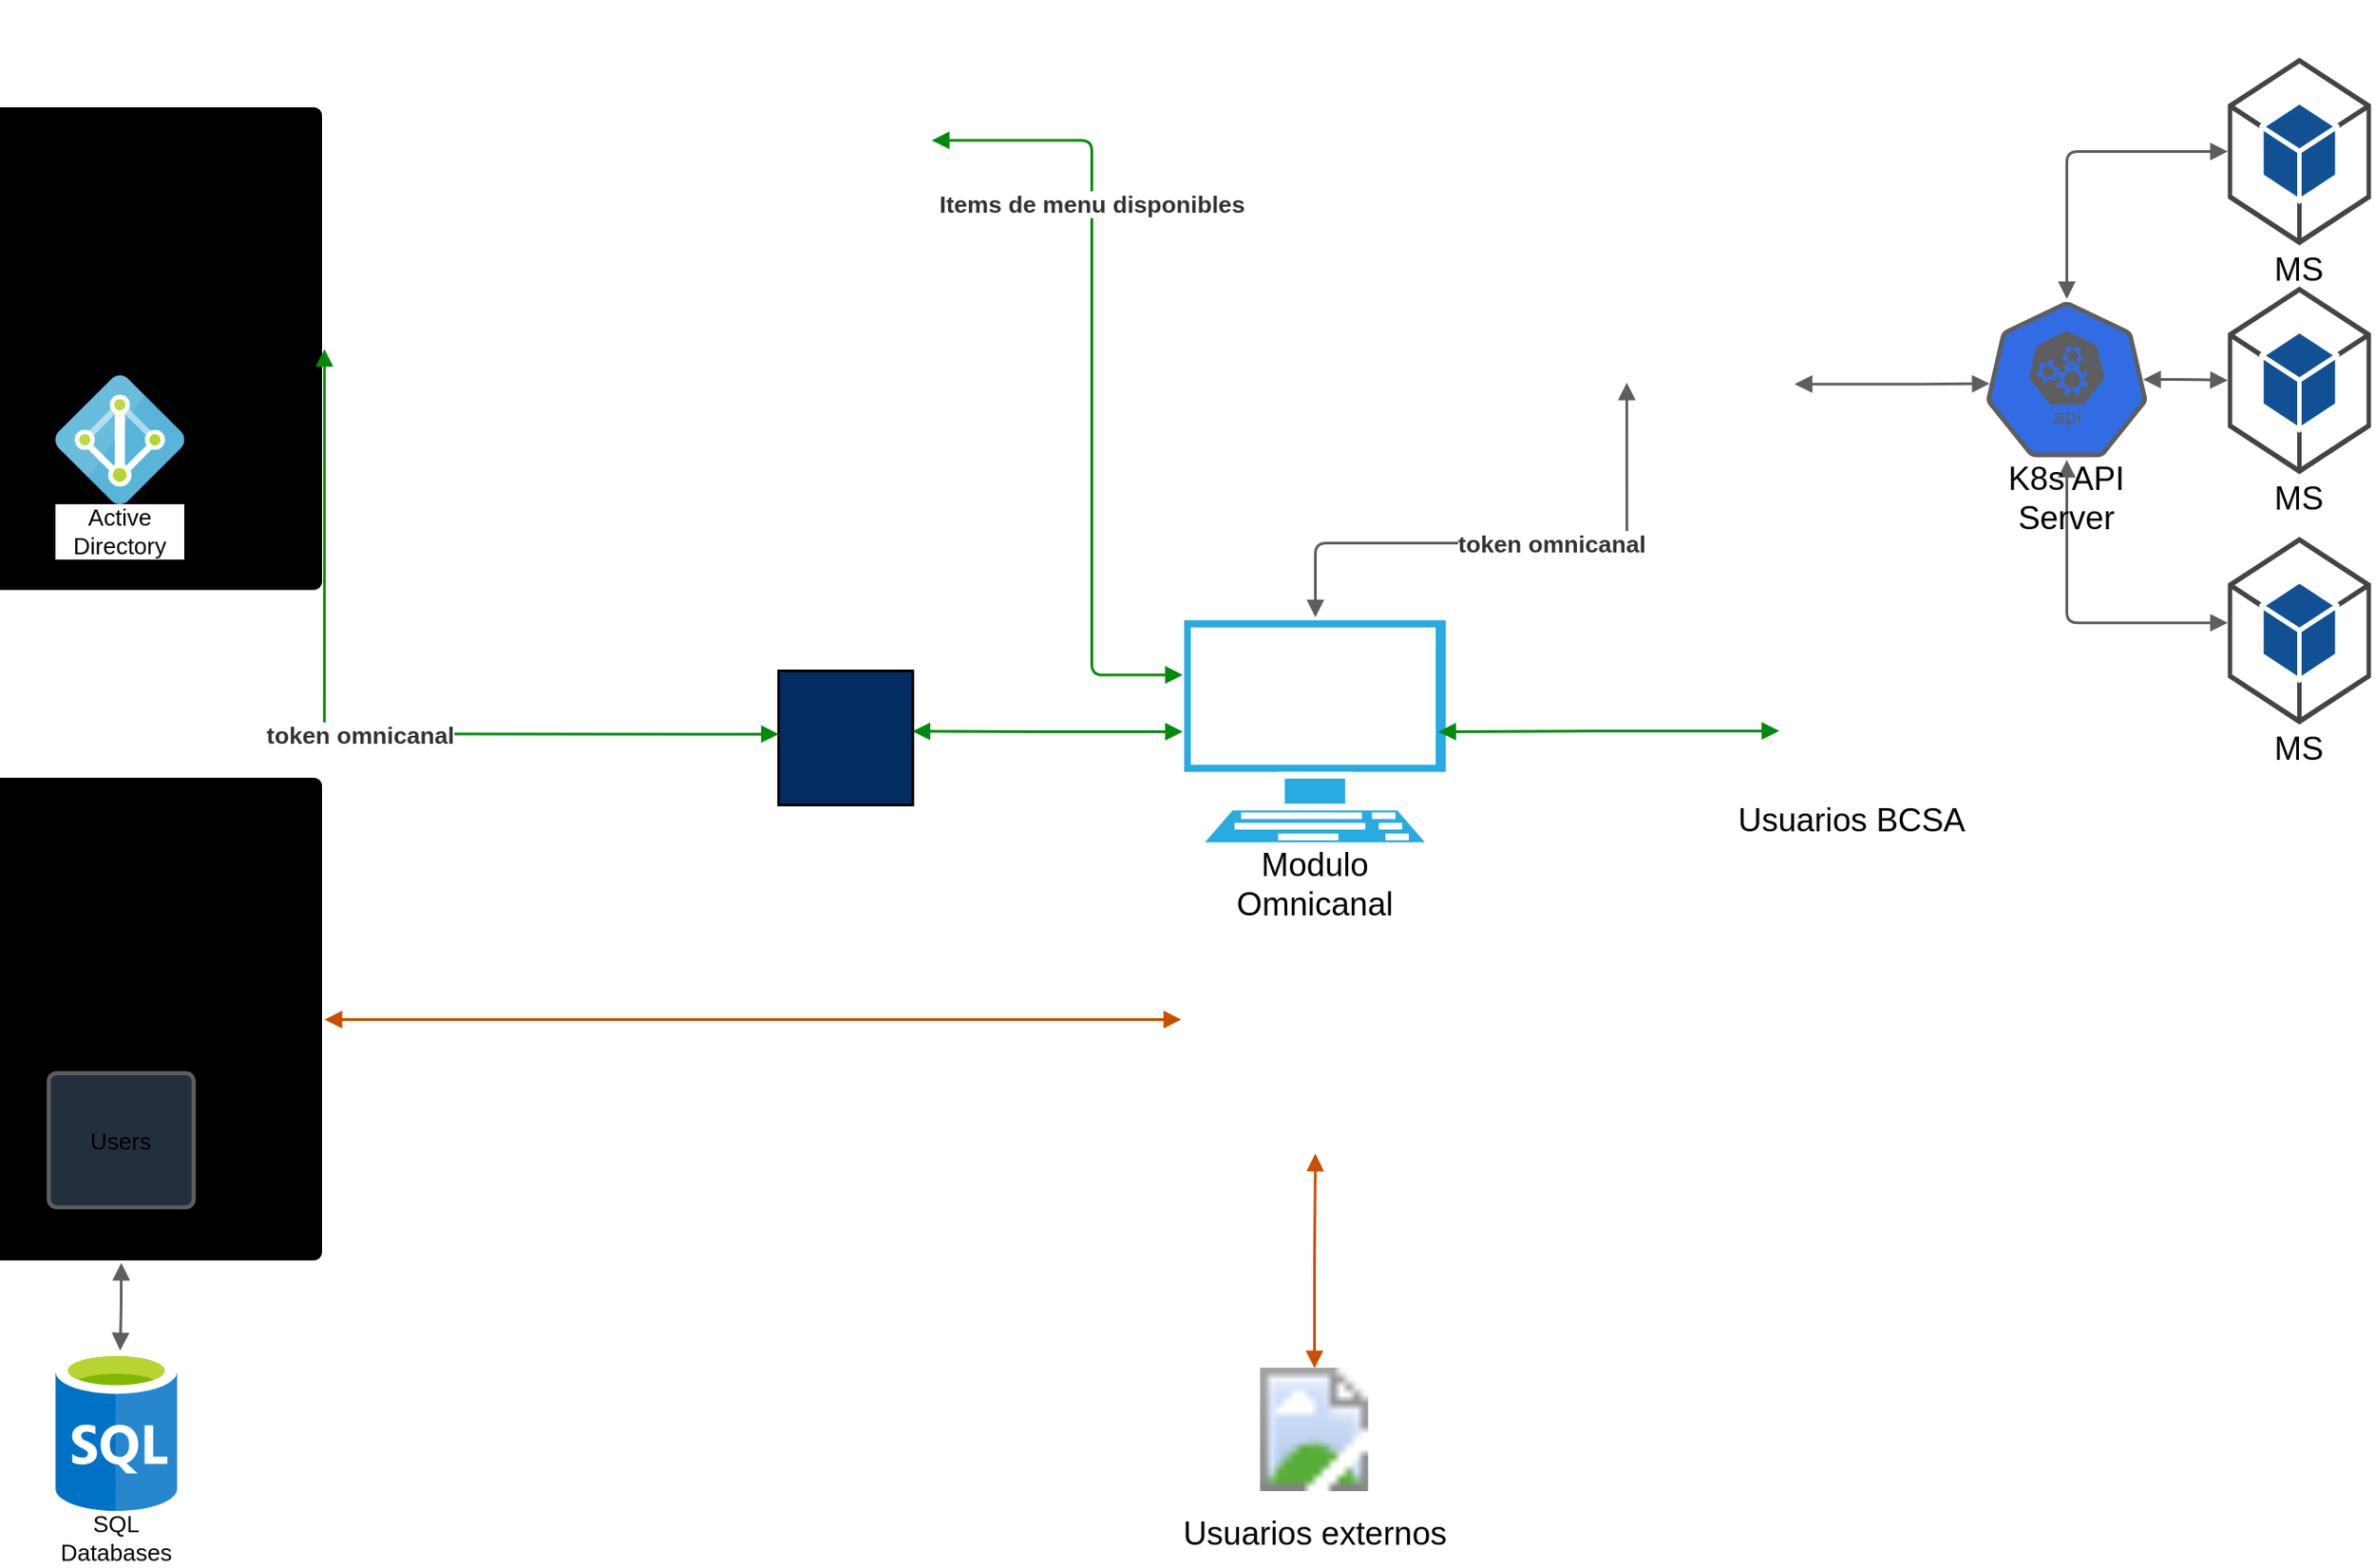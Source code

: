 <mxfile version="24.2.1" type="device">
  <diagram name="Page-1" id="bG3AZD8vSEd6DJvBmn0I">
    <mxGraphModel dx="1313" dy="706" grid="1" gridSize="10" guides="1" tooltips="1" connect="1" arrows="1" fold="1" page="1" pageScale="1" pageWidth="827" pageHeight="1169" math="0" shadow="0">
      <root>
        <mxCell id="0" />
        <mxCell id="1" parent="0" />
        <mxCell id="13OdyyejTud0KD7bQTWl-1" value="" style="html=1;jettySize=18;whiteSpace=wrap;fontSize=13;strokeColor=#5E5E5E;strokeWidth=1.5;rounded=1;arcSize=12;edgeStyle=orthogonalEdgeStyle;startArrow=block;startFill=1;endArrow=block;endFill=1;exitX=0;exitY=0.458;exitPerimeter=0;entryX=0.5;entryY=1;entryPerimeter=0;lucidId=Bk9ofEix_50m;" parent="1" source="13OdyyejTud0KD7bQTWl-20" target="13OdyyejTud0KD7bQTWl-21" edge="1">
          <mxGeometry width="100" height="100" relative="1" as="geometry">
            <Array as="points" />
          </mxGeometry>
        </mxCell>
        <mxCell id="13OdyyejTud0KD7bQTWl-2" value="" style="html=1;overflow=block;blockSpacing=1;whiteSpace=wrap;fontSize=13;align=center;spacing=9;strokeColor=#unset;rounded=1;absoluteArcSize=1;arcSize=9;fillColor=#unset;strokeWidth=NaN;lucidId=IV8oecFU-y8s;" parent="1" vertex="1">
          <mxGeometry x="15" y="120" width="225" height="270" as="geometry" />
        </mxCell>
        <mxCell id="13OdyyejTud0KD7bQTWl-3" value="Active Directory" style="overflow=block;blockSpacing=1;whiteSpace=wrap;image;aspect=fixed;html=1;points=[];align=center;verticalAlign=top;image=img/lib/mscae/Active_Directory.svg;fontSize=13;spacing=0;strokeColor=#5e5e5e;strokeOpacity=100;rounded=1;absoluteArcSize=1;arcSize=9;fillColor=#59B4D9;strokeWidth=2.3;lucidId=dO8o3e5tTCr0;" parent="1" vertex="1">
          <mxGeometry x="91" y="270" width="72" height="72" as="geometry" />
        </mxCell>
        <mxCell id="13OdyyejTud0KD7bQTWl-4" value="" style="html=1;overflow=block;blockSpacing=1;whiteSpace=wrap;shape=image;fontSize=13;spacing=0;strokeColor=none;strokeOpacity=100;rounded=1;absoluteArcSize=1;arcSize=9;strokeWidth=0;image=https://images.lucid.app/images/2c2113f9-1861-41f0-b3b9-c5a982b80f8f/content;imageAspect=0;lucidId=-Q8oPuJdqY5R;" parent="1" vertex="1">
          <mxGeometry x="60" y="150" width="135" height="135" as="geometry" />
        </mxCell>
        <mxCell id="13OdyyejTud0KD7bQTWl-5" value="Modulo Omnicanal" style="html=1;overflow=block;blockSpacing=1;whiteSpace=wrap;shape=mxgraph.networks.terminal;fillColor=#29AAE1;strokeColor=#ffffff;labelPosition=center;verticalLabelPosition=bottom;align=center;verticalAlign=top;fontSize=18.3;spacing=0;strokeOpacity=100;rounded=1;absoluteArcSize=1;arcSize=9;strokeWidth=2.3;lucidId=EU8o6mRr0Xam;" parent="1" vertex="1">
          <mxGeometry x="720" y="405" width="150" height="128" as="geometry" />
        </mxCell>
        <mxCell id="13OdyyejTud0KD7bQTWl-6" value="" style="html=1;overflow=block;blockSpacing=1;whiteSpace=wrap;fontSize=13;spacing=0;fillColor=#032D60;strokeWidth=1.5;lucidId=kV8oX1ueA8fd;" parent="1" vertex="1">
          <mxGeometry x="495" y="435" width="75" height="75" as="geometry" />
        </mxCell>
        <mxCell id="13OdyyejTud0KD7bQTWl-7" value="" style="html=1;jettySize=18;whiteSpace=wrap;fontSize=13;strokeColor=#008a0e;strokeOpacity=100;strokeWidth=1.5;rounded=1;arcSize=12;edgeStyle=orthogonalEdgeStyle;startArrow=block;startFill=1;endArrow=block;endFill=1;exitX=0.006;exitY=0.5;exitPerimeter=0;entryX=0.997;entryY=0.45;entryPerimeter=0;lucidId=qV8o9vxKOKvr;" parent="1" source="13OdyyejTud0KD7bQTWl-5" target="13OdyyejTud0KD7bQTWl-6" edge="1">
          <mxGeometry width="100" height="100" relative="1" as="geometry">
            <Array as="points" />
          </mxGeometry>
        </mxCell>
        <mxCell id="13OdyyejTud0KD7bQTWl-8" value="" style="html=1;jettySize=18;whiteSpace=wrap;fontSize=13;strokeColor=#008a0e;strokeOpacity=100;strokeWidth=1.5;rounded=1;arcSize=12;edgeStyle=orthogonalEdgeStyle;startArrow=block;startFill=1;endArrow=block;endFill=1;exitX=0.001;exitY=0.471;exitPerimeter=0;entryX=1.005;entryY=0.5;entryPerimeter=0;lucidId=3V8obdX4cEpK;" parent="1" source="13OdyyejTud0KD7bQTWl-6" target="13OdyyejTud0KD7bQTWl-2" edge="1">
          <mxGeometry width="100" height="100" relative="1" as="geometry">
            <Array as="points" />
          </mxGeometry>
        </mxCell>
        <mxCell id="13OdyyejTud0KD7bQTWl-9" value="token omnicanal" style="text;html=1;resizable=0;labelBackgroundColor=default;align=center;verticalAlign=middle;fontStyle=1;fontColor=#333333;fontSize=13.3;" parent="13OdyyejTud0KD7bQTWl-8" vertex="1">
          <mxGeometry relative="1" as="geometry" />
        </mxCell>
        <mxCell id="13OdyyejTud0KD7bQTWl-10" value="" style="html=1;overflow=block;blockSpacing=1;whiteSpace=wrap;fontSize=13;align=center;spacing=9;strokeColor=#unset;rounded=1;absoluteArcSize=1;arcSize=9;fillColor=#unset;strokeWidth=NaN;lucidId=lX8oUrFGpsyo;" parent="1" vertex="1">
          <mxGeometry x="15" y="495" width="225" height="270" as="geometry" />
        </mxCell>
        <mxCell id="13OdyyejTud0KD7bQTWl-11" value="" style="html=1;overflow=block;blockSpacing=1;whiteSpace=wrap;shape=image;fontSize=13;spacing=0;strokeColor=none;strokeOpacity=100;rounded=1;absoluteArcSize=1;arcSize=9;strokeWidth=0;image=https://images.lucid.app/images/2c2113f9-1861-41f0-b3b9-c5a982b80f8f/content;imageAspect=0;lucidId=lX8ooq86tY4-;" parent="1" vertex="1">
          <mxGeometry x="60" y="525" width="135" height="135" as="geometry" />
        </mxCell>
        <mxCell id="13OdyyejTud0KD7bQTWl-12" value="SQL Databases" style="overflow=block;blockSpacing=1;whiteSpace=wrap;image;aspect=fixed;html=1;points=[];align=center;verticalAlign=top;image=img/lib/mscae/SQL_Database_generic.svg;fontSize=13;spacing=0;strokeColor=#5e5e5e;strokeOpacity=100;rounded=1;absoluteArcSize=1;arcSize=9;fillColor=#0072c6;strokeWidth=2.3;lucidId=7Z8oMirmI9-K;" parent="1" vertex="1">
          <mxGeometry x="91" y="815" width="68" height="90" as="geometry" />
        </mxCell>
        <mxCell id="13OdyyejTud0KD7bQTWl-13" value="" style="html=1;overflow=block;blockSpacing=1;whiteSpace=wrap;shape=image;fontSize=13;spacing=3.8;strokeColor=none;strokeOpacity=100;strokeWidth=0;image=https://images.lucid.app/images/2f5788dd-86ee-4da4-931f-1998b2b33b8b/content;imageAspect=0;lucidId=Q08owVsxGIi5;" parent="1" vertex="1">
          <mxGeometry x="720" y="555" width="150" height="150" as="geometry" />
        </mxCell>
        <mxCell id="13OdyyejTud0KD7bQTWl-14" value="" style="html=1;jettySize=18;whiteSpace=wrap;fontSize=13;strokeColor=#cc4e00;strokeOpacity=100;strokeWidth=1.5;rounded=1;arcSize=12;edgeStyle=orthogonalEdgeStyle;startArrow=block;startFill=1;endArrow=block;endFill=1;exitX=0;exitY=0.5;exitPerimeter=0;entryX=1.005;entryY=0.5;entryPerimeter=0;lucidId=908oHRe9jPzm;" parent="1" source="13OdyyejTud0KD7bQTWl-13" target="13OdyyejTud0KD7bQTWl-10" edge="1">
          <mxGeometry width="100" height="100" relative="1" as="geometry">
            <Array as="points" />
          </mxGeometry>
        </mxCell>
        <mxCell id="13OdyyejTud0KD7bQTWl-15" value="" style="html=1;overflow=block;blockSpacing=1;whiteSpace=wrap;shape=image;fontSize=13;spacing=0;strokeColor=none;strokeOpacity=100;rounded=1;absoluteArcSize=1;arcSize=9;strokeWidth=0;image=https://images.lucid.app/images/b8456240-fa96-4a53-9742-1b617188d07e/content;imageAspect=0;lucidId=D68otmeE.PxM;" parent="1" vertex="1">
          <mxGeometry x="930" y="227" width="180" height="95" as="geometry" />
        </mxCell>
        <mxCell id="13OdyyejTud0KD7bQTWl-16" value="" style="html=1;jettySize=18;whiteSpace=wrap;fontSize=13;strokeColor=#5E5E5E;strokeWidth=1.5;rounded=1;arcSize=12;edgeStyle=orthogonalEdgeStyle;startArrow=block;startFill=1;endArrow=block;endFill=1;exitX=0.5;exitY=0;exitPerimeter=0;entryX=0.217;entryY=0.492;entryPerimeter=0;lucidId=V68o56e-TKTq;" parent="1" source="13OdyyejTud0KD7bQTWl-5" target="13OdyyejTud0KD7bQTWl-15" edge="1">
          <mxGeometry width="100" height="100" relative="1" as="geometry">
            <Array as="points" />
          </mxGeometry>
        </mxCell>
        <mxCell id="13OdyyejTud0KD7bQTWl-17" value="token omnicanal" style="text;html=1;resizable=0;labelBackgroundColor=default;align=center;verticalAlign=middle;fontStyle=1;fontColor=#333333;fontSize=13.3;" parent="13OdyyejTud0KD7bQTWl-16" vertex="1">
          <mxGeometry x="0.137" relative="1" as="geometry" />
        </mxCell>
        <mxCell id="13OdyyejTud0KD7bQTWl-18" value="MS" style="html=1;overflow=block;blockSpacing=1;whiteSpace=wrap;shape=mxgraph.aws3.android;labelPosition=center;verticalLabelPosition=bottom;align=center;verticalAlign=top;pointerEvents=1;fontSize=18.3;spacing=3.8;strokeColor=#5e5e5e;strokeOpacity=100;rounded=1;absoluteArcSize=1;arcSize=9;fillColor=#115193;strokeWidth=2.3;lucidId=A78o6QT5ynjS;" parent="1" vertex="1">
          <mxGeometry x="1305" y="92" width="80" height="105" as="geometry" />
        </mxCell>
        <mxCell id="13OdyyejTud0KD7bQTWl-19" value="MS" style="html=1;overflow=block;blockSpacing=1;whiteSpace=wrap;shape=mxgraph.aws3.android;labelPosition=center;verticalLabelPosition=bottom;align=center;verticalAlign=top;pointerEvents=1;fontSize=18.3;spacing=3.8;strokeColor=#5e5e5e;strokeOpacity=100;rounded=1;absoluteArcSize=1;arcSize=9;fillColor=#115193;strokeWidth=2.3;lucidId=E78od.j0mNXh;" parent="1" vertex="1">
          <mxGeometry x="1305" y="220" width="80" height="105" as="geometry" />
        </mxCell>
        <mxCell id="13OdyyejTud0KD7bQTWl-20" value="MS" style="html=1;overflow=block;blockSpacing=1;whiteSpace=wrap;shape=mxgraph.aws3.android;labelPosition=center;verticalLabelPosition=bottom;align=center;verticalAlign=top;pointerEvents=1;fontSize=18.3;spacing=3.8;strokeColor=#5e5e5e;strokeOpacity=100;rounded=1;absoluteArcSize=1;arcSize=9;fillColor=#115193;strokeWidth=2.3;lucidId=G78or.9BZuE9;" parent="1" vertex="1">
          <mxGeometry x="1305" y="360" width="80" height="105" as="geometry" />
        </mxCell>
        <mxCell id="13OdyyejTud0KD7bQTWl-21" value="K8s API Server" style="overflow=block;blockSpacing=1;whiteSpace=wrap;html=1;verticalLabelPosition=bottom;verticalAlign=top;shape=mxgraph.kubernetes.icon;prIcon=api;fontSize=18.3;align=center;spacing=0;strokeColor=#5e5e5e;strokeOpacity=100;rounded=1;absoluteArcSize=1;arcSize=9;fillColor=#326ce5;strokeWidth=2.3;lucidId=H-8oZWVzafHJ;" parent="1" vertex="1">
          <mxGeometry x="1170" y="227" width="90" height="90" as="geometry" />
        </mxCell>
        <mxCell id="13OdyyejTud0KD7bQTWl-22" value="" style="html=1;jettySize=18;whiteSpace=wrap;fontSize=13;strokeColor=#5E5E5E;strokeWidth=1.5;rounded=1;arcSize=12;edgeStyle=orthogonalEdgeStyle;startArrow=block;startFill=1;endArrow=block;endFill=1;exitX=0.738;exitY=0.501;exitPerimeter=0;entryX=0.021;entryY=0.526;entryPerimeter=0;lucidId=4-8oGc9fT33w;" parent="1" source="13OdyyejTud0KD7bQTWl-15" target="13OdyyejTud0KD7bQTWl-21" edge="1">
          <mxGeometry width="100" height="100" relative="1" as="geometry">
            <Array as="points" />
          </mxGeometry>
        </mxCell>
        <mxCell id="13OdyyejTud0KD7bQTWl-23" value="" style="html=1;jettySize=18;whiteSpace=wrap;fontSize=13;strokeColor=#5E5E5E;strokeWidth=1.5;rounded=1;arcSize=12;edgeStyle=orthogonalEdgeStyle;startArrow=block;startFill=1;endArrow=block;endFill=1;exitX=0.5;exitY=0;exitPerimeter=0;entryX=0;entryY=0.5;entryPerimeter=0;lucidId=~-8oCcDpqb9G;" parent="1" source="13OdyyejTud0KD7bQTWl-21" target="13OdyyejTud0KD7bQTWl-18" edge="1">
          <mxGeometry width="100" height="100" relative="1" as="geometry">
            <Array as="points" />
          </mxGeometry>
        </mxCell>
        <mxCell id="13OdyyejTud0KD7bQTWl-24" value="" style="html=1;jettySize=18;whiteSpace=wrap;fontSize=13;strokeColor=#5E5E5E;strokeWidth=1.5;rounded=1;arcSize=12;edgeStyle=orthogonalEdgeStyle;startArrow=block;startFill=1;endArrow=block;endFill=1;exitX=0.974;exitY=0.5;exitPerimeter=0;entryX=0;entryY=0.5;entryPerimeter=0;lucidId=b_8oQvR-ryH2;" parent="1" source="13OdyyejTud0KD7bQTWl-21" target="13OdyyejTud0KD7bQTWl-19" edge="1">
          <mxGeometry width="100" height="100" relative="1" as="geometry">
            <Array as="points" />
          </mxGeometry>
        </mxCell>
        <mxCell id="13OdyyejTud0KD7bQTWl-25" value="Usuarios externos" style="html=1;overflow=block;blockSpacing=1;whiteSpace=wrap;fontSize=18.3;align=center;spacing=3.8;strokeOpacity=0;fillOpacity=0;rounded=1;absoluteArcSize=1;arcSize=9;fillColor=#ffffff;strokeWidth=NaN;lucidId=5_8o~52dbv2X;" parent="1" vertex="1">
          <mxGeometry x="705" y="894" width="180" height="45" as="geometry" />
        </mxCell>
        <mxCell id="13OdyyejTud0KD7bQTWl-26" value="" style="html=1;overflow=block;blockSpacing=1;whiteSpace=wrap;shape=image;fontSize=13;spacing=0;strokeColor=none;strokeOpacity=100;rounded=1;absoluteArcSize=1;arcSize=9;strokeWidth=0;image=https://images.lucid.app/images/64d70adb-2518-43b3-bfb4-e461308a0a25/content;lucidId=6~8o2tN3rr.Y;" parent="1" vertex="1">
          <mxGeometry x="760" y="825" width="69" height="69" as="geometry" />
        </mxCell>
        <mxCell id="13OdyyejTud0KD7bQTWl-27" value="" style="html=1;jettySize=18;whiteSpace=wrap;fontSize=13;strokeColor=#cc4e00;strokeOpacity=100;strokeWidth=1.5;rounded=1;arcSize=12;edgeStyle=orthogonalEdgeStyle;startArrow=block;startFill=1;endArrow=block;endFill=1;exitX=0.5;exitY=0;exitPerimeter=0;entryX=0.5;entryY=1;entryPerimeter=0;lucidId=qa9ou8Zq0iMK;" parent="1" source="13OdyyejTud0KD7bQTWl-26" target="13OdyyejTud0KD7bQTWl-13" edge="1">
          <mxGeometry width="100" height="100" relative="1" as="geometry">
            <Array as="points" />
          </mxGeometry>
        </mxCell>
        <mxCell id="13OdyyejTud0KD7bQTWl-28" value="" style="html=1;overflow=block;blockSpacing=1;whiteSpace=wrap;shape=image;fontSize=13;spacing=0;strokeColor=none;strokeOpacity=100;rounded=1;absoluteArcSize=1;arcSize=9;strokeWidth=0;image=https://images.lucid.app/images/592181fc-b6e1-4669-a23c-56cf5721c902/content;imageAspect=0;lucidId=Jd9oozvFragN;" parent="1" vertex="1">
          <mxGeometry x="1047" y="430" width="80" height="80" as="geometry" />
        </mxCell>
        <mxCell id="13OdyyejTud0KD7bQTWl-29" value="" style="html=1;jettySize=18;whiteSpace=wrap;fontSize=13;strokeColor=#008a0e;strokeOpacity=100;strokeWidth=1.5;rounded=1;arcSize=12;edgeStyle=orthogonalEdgeStyle;startArrow=block;startFill=1;endArrow=block;endFill=1;exitX=0.091;exitY=0.482;exitPerimeter=0;entryX=0.958;entryY=0.5;entryPerimeter=0;lucidId=8d9oYrFnJyk1;" parent="1" source="13OdyyejTud0KD7bQTWl-28" target="13OdyyejTud0KD7bQTWl-5" edge="1">
          <mxGeometry width="100" height="100" relative="1" as="geometry">
            <Array as="points" />
          </mxGeometry>
        </mxCell>
        <mxCell id="13OdyyejTud0KD7bQTWl-30" value="Usuarios BCSA" style="html=1;overflow=block;blockSpacing=1;whiteSpace=wrap;fontSize=18.3;align=center;spacing=3.8;strokeOpacity=0;fillOpacity=0;rounded=1;absoluteArcSize=1;arcSize=9;fillColor=#ffffff;strokeWidth=NaN;lucidId=De9oKWFmuu9b;" parent="1" vertex="1">
          <mxGeometry x="1005" y="495" width="180" height="45" as="geometry" />
        </mxCell>
        <mxCell id="13OdyyejTud0KD7bQTWl-31" value="" style="html=1;overflow=block;blockSpacing=1;whiteSpace=wrap;shape=image;fontSize=13;spacing=0;strokeColor=none;strokeOpacity=100;rounded=1;absoluteArcSize=1;arcSize=9;strokeWidth=0;image=https://images.lucid.app/images/8dbcc0f2-4cd3-43f3-9581-adda7f01eca8/content;imageAspect=0;lucidId=Qh9oTIpfVmzS;" parent="1" vertex="1">
          <mxGeometry x="540" y="60" width="80" height="80" as="geometry" />
        </mxCell>
        <mxCell id="13OdyyejTud0KD7bQTWl-32" value="" style="html=1;jettySize=18;whiteSpace=wrap;fontSize=13;strokeColor=#008a0e;strokeOpacity=100;strokeWidth=1.5;rounded=1;arcSize=12;edgeStyle=orthogonalEdgeStyle;startArrow=block;startFill=1;endArrow=block;endFill=1;exitX=0.507;exitY=0.978;exitPerimeter=0;entryX=0.006;entryY=0.252;entryPerimeter=0;lucidId=hj9oFJ-Cjv2h;" parent="1" source="13OdyyejTud0KD7bQTWl-31" target="13OdyyejTud0KD7bQTWl-5" edge="1">
          <mxGeometry width="100" height="100" relative="1" as="geometry">
            <Array as="points" />
          </mxGeometry>
        </mxCell>
        <mxCell id="13OdyyejTud0KD7bQTWl-33" value="Items de menu disponibles" style="text;html=1;resizable=0;labelBackgroundColor=default;align=center;verticalAlign=middle;fontStyle=1;fontColor=#333333;fontSize=13.3;" parent="13OdyyejTud0KD7bQTWl-32" vertex="1">
          <mxGeometry x="-0.43" relative="1" as="geometry" />
        </mxCell>
        <mxCell id="13OdyyejTud0KD7bQTWl-34" value="" style="html=1;overflow=block;blockSpacing=1;whiteSpace=wrap;shape=image;fontSize=13;spacing=0;strokeColor=none;strokeOpacity=100;rounded=1;absoluteArcSize=1;arcSize=9;strokeWidth=0;image=https://images.lucid.app/images/cea9f9d1-af2b-4efa-9087-35e987ca6915/content;imageAspect=0;lucidId=yp9oMeEP86e2;" parent="1" vertex="1">
          <mxGeometry x="375" y="378" width="70" height="70" as="geometry" />
        </mxCell>
        <mxCell id="13OdyyejTud0KD7bQTWl-35" value="" style="html=1;overflow=block;blockSpacing=1;whiteSpace=wrap;shape=image;fontSize=13;spacing=0;strokeColor=none;strokeOpacity=100;rounded=1;absoluteArcSize=1;arcSize=9;strokeWidth=0;image=https://images.lucid.app/images/cea9f9d1-af2b-4efa-9087-35e987ca6915/content;imageAspect=0;lucidId=Mp9oN3Mz_CtY;" parent="1" vertex="1">
          <mxGeometry x="450" y="558" width="70" height="70" as="geometry" />
        </mxCell>
        <mxCell id="13OdyyejTud0KD7bQTWl-36" value="Users" style="html=1;overflow=block;blockSpacing=1;whiteSpace=wrap;fontSize=13;spacing=0;strokeColor=#5e5e5e;strokeOpacity=100;rounded=1;absoluteArcSize=1;arcSize=9;fillColor=#242F3E;strokeWidth=2.3;lucidId=.Y8oyukFwXR6;" parent="1" vertex="1">
          <mxGeometry x="87" y="660" width="81" height="75" as="geometry" />
        </mxCell>
        <mxCell id="13OdyyejTud0KD7bQTWl-37" value="" style="html=1;jettySize=18;whiteSpace=wrap;fontSize=13;strokeColor=#5E5E5E;strokeWidth=1.5;rounded=1;arcSize=12;edgeStyle=orthogonalEdgeStyle;startArrow=block;startFill=1;endArrow=block;endFill=1;exitX=0.5;exitY=1.004;exitPerimeter=0;entryX=0.528;entryY=0.001;entryPerimeter=0;lucidId=5q9oTPW6I6iW;" parent="1" source="13OdyyejTud0KD7bQTWl-10" target="13OdyyejTud0KD7bQTWl-12" edge="1">
          <mxGeometry width="100" height="100" relative="1" as="geometry">
            <Array as="points" />
          </mxGeometry>
        </mxCell>
      </root>
    </mxGraphModel>
  </diagram>
</mxfile>
